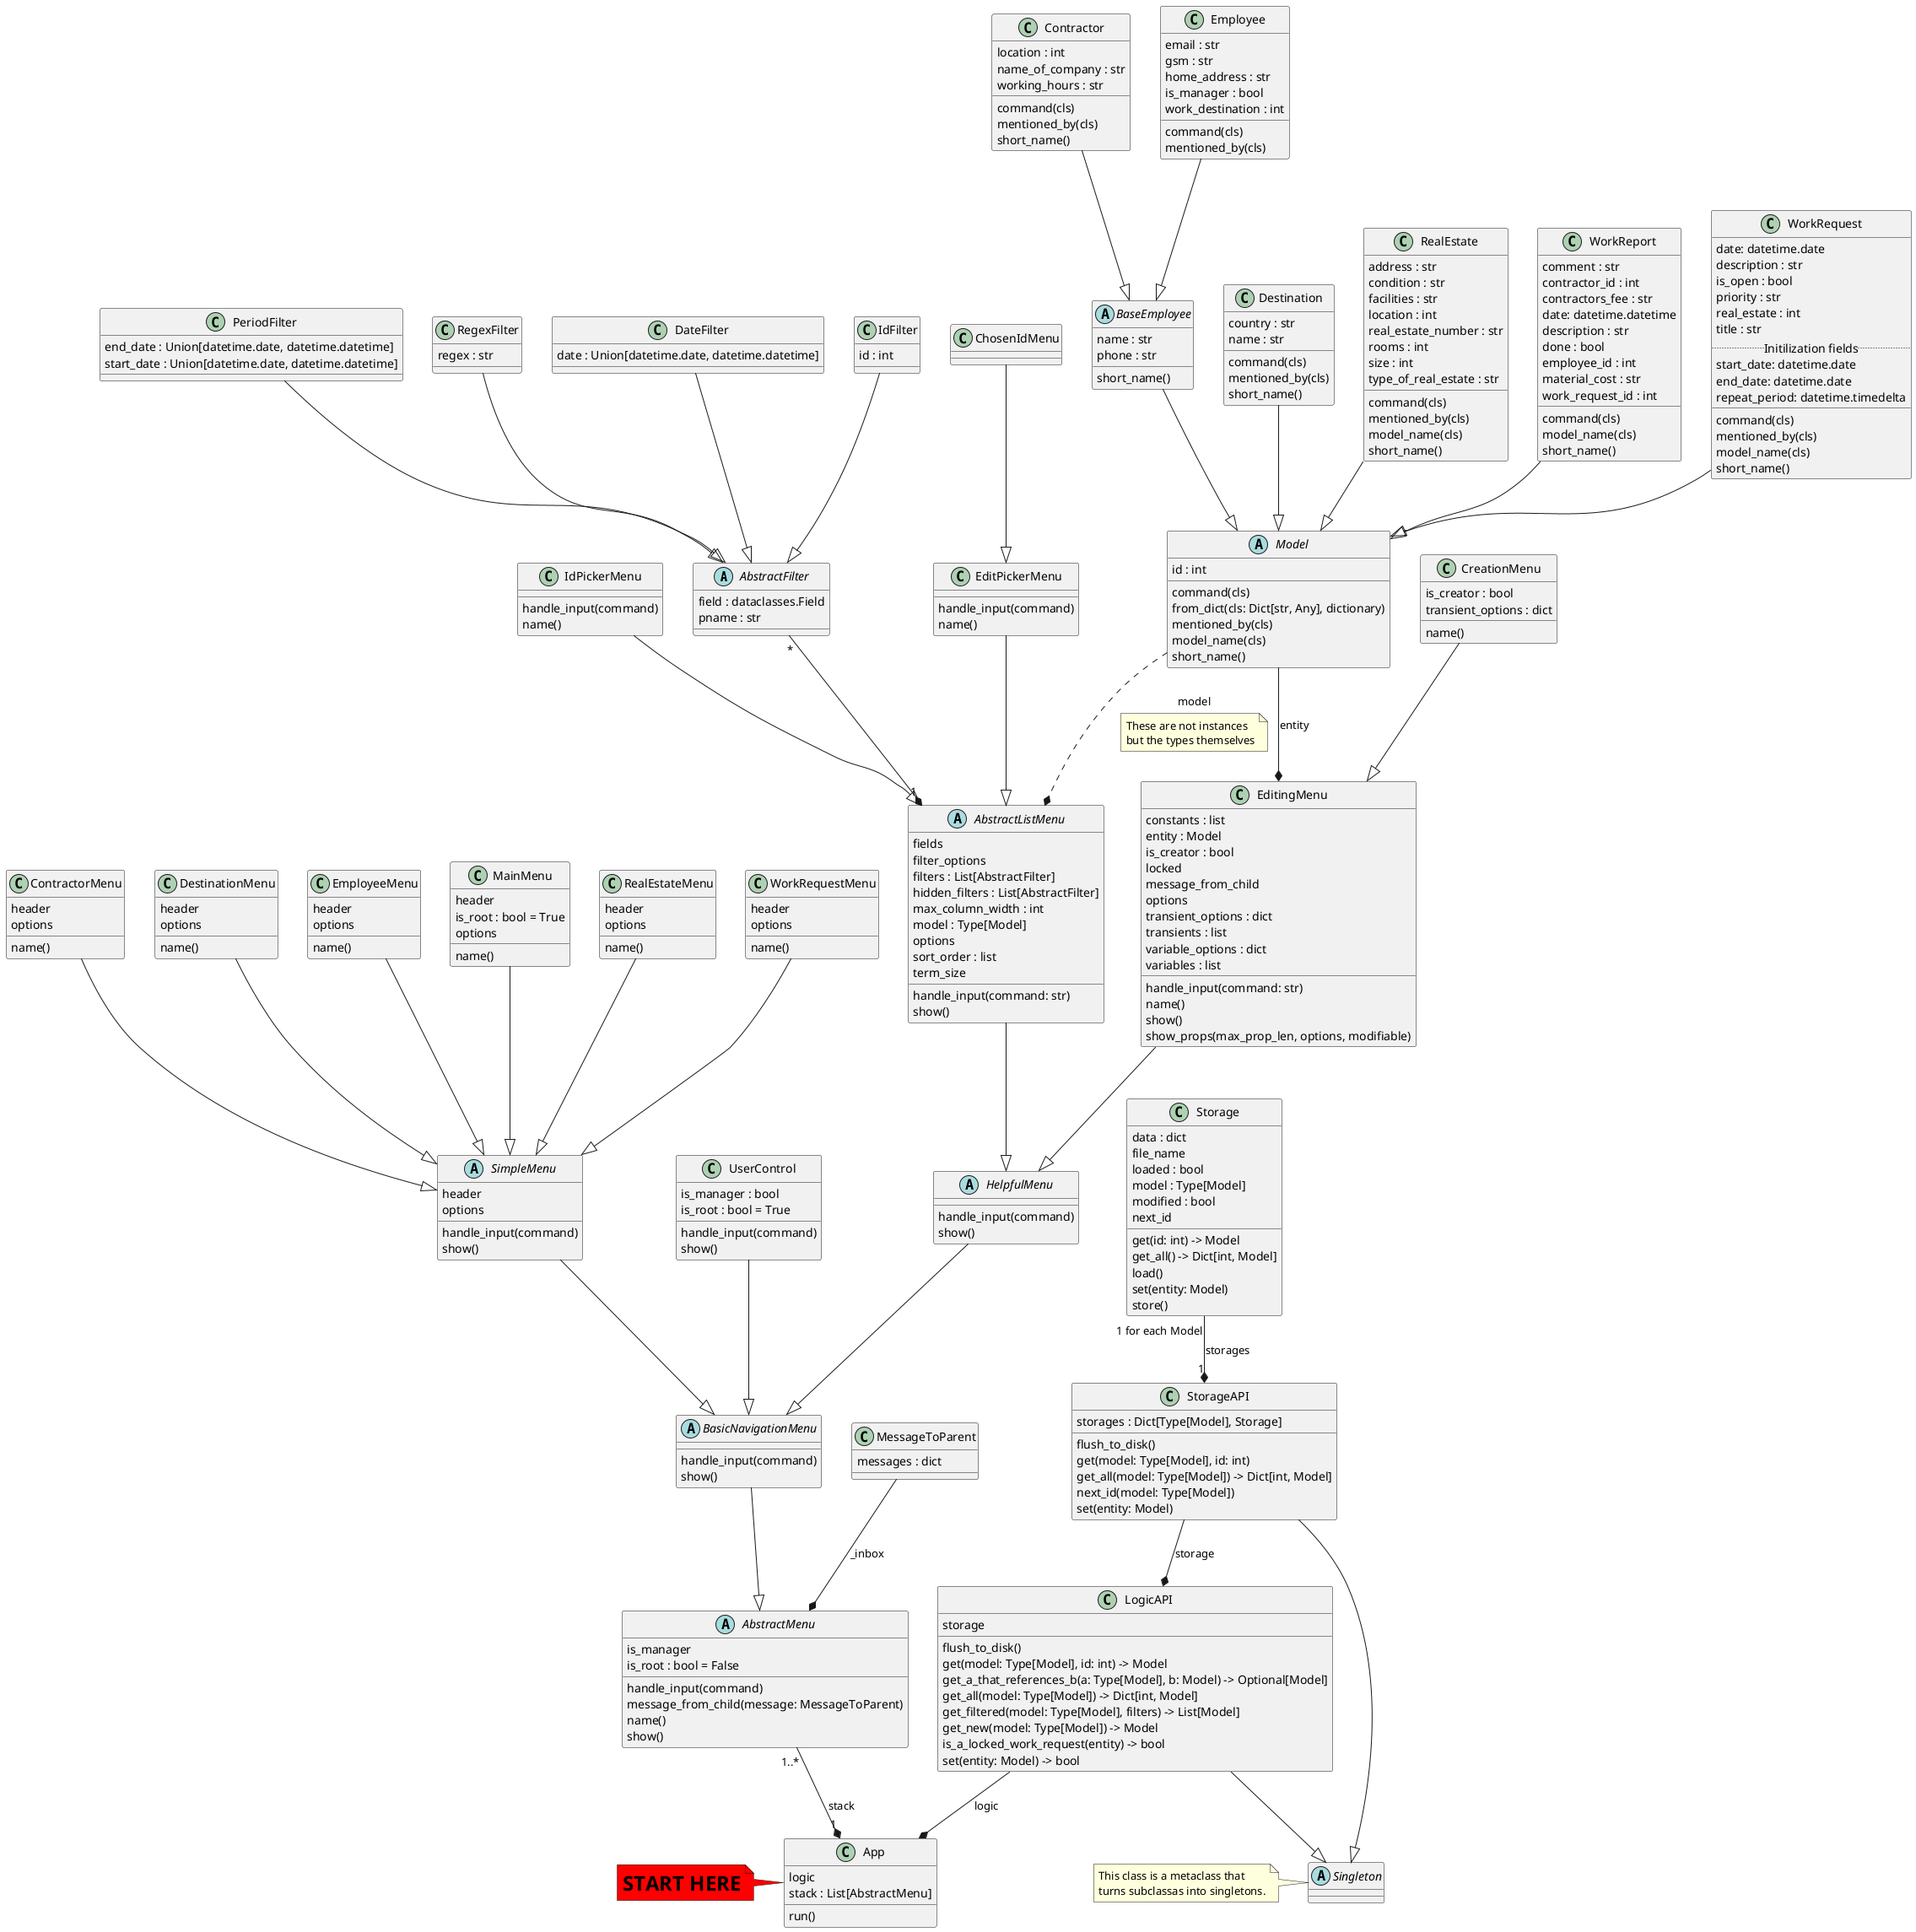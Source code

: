 @startuml classes-simple
set namespaceSeparator none
abstract "AbstractFilter" as src.logic.filters.AbstractFilter {
  field : dataclasses.Field
  pname : str
}
abstract "AbstractListMenu" as src.ui.list_menu.AbstractListMenu {
  fields
  filter_options
  filters : List[AbstractFilter]
  hidden_filters : List[AbstractFilter]
  max_column_width : int
  model : Type[Model]
  options
  sort_order : list
  term_size
  handle_input(command: str)
  show()
}
abstract "AbstractMenu" as src.ui.abstract_menu.AbstractMenu {
  is_manager
  is_root : bool = False
  handle_input(command)
  message_from_child(message: MessageToParent)
  name()
  show()
}
class "App" as src.ui.ui.App {
  logic
  stack : List[AbstractMenu]
  run()
}
note left #red: <size:24><b>START HERE</b></size>
abstract "BaseEmployee" as src.models.models.BaseEmployee {
  name : str
  phone : str
  short_name()
}
abstract "BasicNavigationMenu" as src.ui.abstract_menu.BasicNavigationMenu {
  handle_input(command)
  show()
}
class "ChosenIdMenu" as src.ui.list_menu.ChosenIdMenu {
}
class "Contractor" as src.models.models.Contractor {
  location : int
  name_of_company : str
  working_hours : str
  command(cls)
  mentioned_by(cls)
  short_name()
}
class "ContractorMenu" as src.ui.contractor_ui.ContractorMenu {
  header
  options
  name()
}
class "CreationMenu" as src.ui.creation_menu.CreationMenu {
  is_creator : bool
  transient_options : dict
  name()
}
class "DateFilter" as src.logic.filters.DateFilter {
  date : Union[datetime.date, datetime.datetime]
}
class "Destination" as src.models.models.Destination {
  country : str
  name : str
  command(cls)
  mentioned_by(cls)
  short_name()
}
class "DestinationMenu" as src.ui.destination_ui.DestinationMenu {
  header
  options
  name()
}
class "EditPickerMenu" as src.ui.list_menu.EditPickerMenu {
  handle_input(command)
  name()
}
class "EditingMenu" as src.ui.editing_menu.EditingMenu {
  constants : list
  entity : Model
  is_creator : bool
  locked
  message_from_child
  options
  transient_options : dict
  transients : list
  variable_options : dict
  variables : list
  handle_input(command: str)
  name()
  show()
  show_props(max_prop_len, options, modifiable)
}
class "Employee" as src.models.models.Employee {
  email : str
  gsm : str
  home_address : str
  is_manager : bool
  work_destination : int
  command(cls)
  mentioned_by(cls)
}
class "EmployeeMenu" as src.ui.employee_ui.EmployeeMenu {
  header
  options
  name()
}
abstract "HelpfulMenu" as src.ui.abstract_menu.HelpfulMenu {
  handle_input(command)
  show()
}
class "IdFilter" as src.logic.filters.IdFilter {
  id : int
}
class "IdPickerMenu" as src.ui.list_menu.IdPickerMenu {
  handle_input(command)
  name()
}
class "LogicAPI" as src.logic.logic_api.LogicAPI {
  storage
  flush_to_disk()
  get(model: Type[Model], id: int) -> Model
  get_a_that_references_b(a: Type[Model], b: Model) -> Optional[Model]
  get_all(model: Type[Model]) -> Dict[int, Model]
  get_filtered(model: Type[Model], filters) -> List[Model]
  get_new(model: Type[Model]) -> Model
  is_a_locked_work_request(entity) -> bool
  set(entity: Model) -> bool
}
class "MainMenu" as src.ui.ui.MainMenu {
  header
  is_root : bool = True
  options
  name()
}
class "MessageToParent" as src.ui.utilities.MessageToParent {
  messages : dict
}
abstract "Model" as src.models.models.Model {
  id : int
  command(cls)
  from_dict(cls: Dict[str, Any], dictionary)
  mentioned_by(cls)
  model_name(cls)
  short_name()
}
class "PeriodFilter" as src.logic.filters.PeriodFilter {
  end_date : Union[datetime.date, datetime.datetime]
  start_date : Union[datetime.date, datetime.datetime]
}
class "RealEstate" as src.models.models.RealEstate {
  address : str
  condition : str
  facilities : str
  location : int
  real_estate_number : str
  rooms : int
  size : int
  type_of_real_estate : str
  command(cls)
  mentioned_by(cls)
  model_name(cls)
  short_name()
}
class "RealEstateMenu" as src.ui.real_estate_ui.RealEstateMenu {
  header
  options
  name()
}
class "RegexFilter" as src.logic.filters.RegexFilter {
  regex : str
}
abstract "SimpleMenu" as src.ui.abstract_menu.SimpleMenu {
  header
  options
  handle_input(command)
  show()
}
abstract "Singleton" as src.utilities.singleton.Singleton {
}
note left: This class is a metaclass that\nturns subclassas into singletons.
class "Storage" as src.storage.storage.Storage {
  data : dict
  file_name
  loaded : bool
  model : Type[Model]
  modified : bool
  next_id
  get(id: int) -> Model
  get_all() -> Dict[int, Model]
  load()
  set(entity: Model)
  store()
}
class "StorageAPI" as src.storage.storage.StorageAPI {
  storages : Dict[Type[Model], Storage]
  flush_to_disk()
  get(model: Type[Model], id: int)
  get_all(model: Type[Model]) -> Dict[int, Model]
  next_id(model: Type[Model])
  set(entity: Model)
}
class "UserControl" as src.ui.ui.UserControl {
  is_manager : bool
  is_root : bool = True
  handle_input(command)
  show()
}
class "WorkReport" as src.models.models.WorkReport {
  comment : str
  contractor_id : int
  contractors_fee : str
  date: datetime.datetime
  description : str
  done : bool
  employee_id : int
  material_cost : str
  work_request_id : int
  command(cls)
  model_name(cls)
  short_name()
}
class "WorkRequest" as src.models.models.WorkRequest {
  date: datetime.date
  description : str
  is_open : bool
  priority : str
  real_estate : int
  title : str
  .. Initilization fields ..
  start_date: datetime.date
  end_date: datetime.date
  repeat_period: datetime.timedelta
  __
  command(cls)
  mentioned_by(cls)
  model_name(cls)
  short_name()
}
class "WorkRequestMenu" as src.ui.work_request_ui.WorkRequestMenu {
  header
  options
  name()
}
src.logic.filters.DateFilter --|> src.logic.filters.AbstractFilter
src.logic.filters.IdFilter --|> src.logic.filters.AbstractFilter
src.logic.filters.PeriodFilter --|> src.logic.filters.AbstractFilter
src.logic.filters.RegexFilter --|> src.logic.filters.AbstractFilter
src.models.models.BaseEmployee --|> src.models.models.Model
src.models.models.Contractor --|> src.models.models.BaseEmployee
src.models.models.Destination --|> src.models.models.Model
src.models.models.Employee --|> src.models.models.BaseEmployee
src.models.models.RealEstate --|> src.models.models.Model
src.models.models.WorkReport --|> src.models.models.Model
src.models.models.WorkRequest --|> src.models.models.Model
src.ui.abstract_menu.BasicNavigationMenu --|> src.ui.abstract_menu.AbstractMenu
src.ui.abstract_menu.HelpfulMenu --|> src.ui.abstract_menu.BasicNavigationMenu
src.ui.abstract_menu.SimpleMenu --|> src.ui.abstract_menu.BasicNavigationMenu
src.ui.contractor_ui.ContractorMenu --|> src.ui.abstract_menu.SimpleMenu
src.ui.creation_menu.CreationMenu --|> src.ui.editing_menu.EditingMenu
src.ui.destination_ui.DestinationMenu --|> src.ui.abstract_menu.SimpleMenu
src.ui.editing_menu.EditingMenu --|> src.ui.abstract_menu.HelpfulMenu
src.ui.employee_ui.EmployeeMenu --|> src.ui.abstract_menu.SimpleMenu
src.ui.list_menu.AbstractListMenu --|> src.ui.abstract_menu.HelpfulMenu
src.ui.list_menu.ChosenIdMenu --|> src.ui.list_menu.EditPickerMenu
src.ui.list_menu.EditPickerMenu --|> src.ui.list_menu.AbstractListMenu
src.ui.list_menu.IdPickerMenu --|> src.ui.list_menu.AbstractListMenu
src.ui.real_estate_ui.RealEstateMenu --|> src.ui.abstract_menu.SimpleMenu
src.ui.ui.MainMenu --|> src.ui.abstract_menu.SimpleMenu
src.ui.ui.UserControl --|> src.ui.abstract_menu.BasicNavigationMenu
src.ui.work_request_ui.WorkRequestMenu --|> src.ui.abstract_menu.SimpleMenu
src.models.models.Model --* src.ui.editing_menu.EditingMenu : entity
src.ui.utilities.MessageToParent --* src.ui.abstract_menu.AbstractMenu : _inbox

src.models.models.Model ..* src.ui.list_menu.AbstractListMenu : model
note bottom on link : These are not instances\nbut the types themselves

src.logic.logic_api.LogicAPI --* src.ui.ui.App : logic
src.ui.abstract_menu.AbstractMenu "1..*" --* "1" src.ui.ui.App : stack
src.storage.storage.StorageAPI --|> src.utilities.singleton.Singleton
src.logic.logic_api.LogicAPI --|> src.utilities.singleton.Singleton
src.storage.storage.Storage "1 for each Model" --* "1" src.storage.storage.StorageAPI : storages
src.storage.storage.StorageAPI --* src.logic.logic_api.LogicAPI : storage
src.logic.filters.AbstractFilter "*" --* "1" src.ui.list_menu.AbstractListMenu
@enduml
